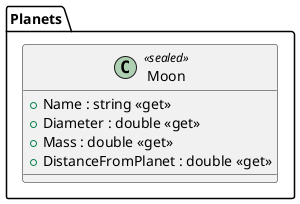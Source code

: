 @startuml
package "Planets" {
    class Moon <<sealed>> {
        + Name : string <<get>>
        + Diameter : double <<get>>
        + Mass : double <<get>>
        + DistanceFromPlanet : double <<get>>
    }
}
@enduml
